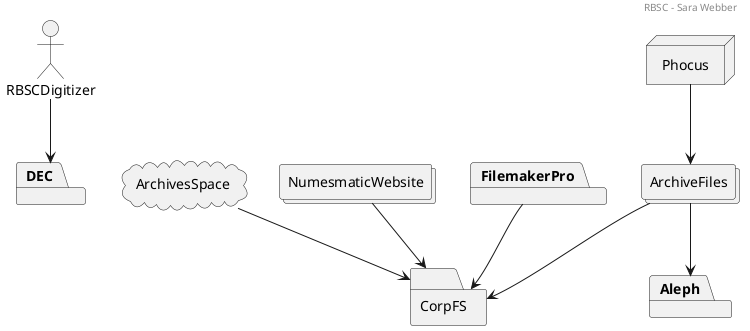 # Render via PlantUML
# Generated via plantuml-preview (https://github.com/peele/plantuml-preview) in Atom
# package
# node
# folder
# frame
# cloud
# database
# interface
@startuml

header RBSC - Sara Webber

actor RBSCDigitizer
cloud ArchivesSpace
collections ArchiveFiles
collections NumesmaticWebsite
folder CorpFS
package Aleph
package DEC
package FilemakerPro
node Phocus

ArchivesSpace --> CorpFS
FilemakerPro --> CorpFS
NumesmaticWebsite --> CorpFS
Phocus --> ArchiveFiles
ArchiveFiles --> Aleph
ArchiveFiles --> CorpFS
RBSCDigitizer --> DEC
@enduml
